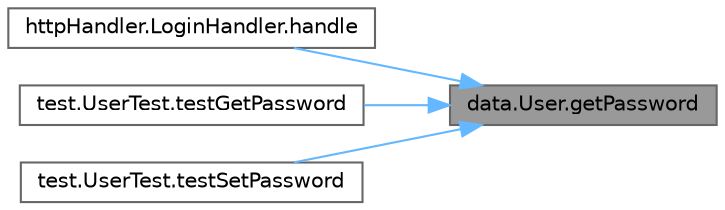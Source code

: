 digraph "data.User.getPassword"
{
 // LATEX_PDF_SIZE
  bgcolor="transparent";
  edge [fontname=Helvetica,fontsize=10,labelfontname=Helvetica,labelfontsize=10];
  node [fontname=Helvetica,fontsize=10,shape=box,height=0.2,width=0.4];
  rankdir="RL";
  Node1 [label="data.User.getPassword",height=0.2,width=0.4,color="gray40", fillcolor="grey60", style="filled", fontcolor="black",tooltip=" "];
  Node1 -> Node2 [dir="back",color="steelblue1",style="solid"];
  Node2 [label="httpHandler.LoginHandler.handle",height=0.2,width=0.4,color="grey40", fillcolor="white", style="filled",URL="$classhttp_handler_1_1_login_handler.html#ad3868b1e62260635daf300f72a529c21",tooltip=" "];
  Node1 -> Node3 [dir="back",color="steelblue1",style="solid"];
  Node3 [label="test.UserTest.testGetPassword",height=0.2,width=0.4,color="grey40", fillcolor="white", style="filled",URL="$classtest_1_1_user_test.html#a5de648e7b84c2bb693c3c44f940bee6f",tooltip=" "];
  Node1 -> Node4 [dir="back",color="steelblue1",style="solid"];
  Node4 [label="test.UserTest.testSetPassword",height=0.2,width=0.4,color="grey40", fillcolor="white", style="filled",URL="$classtest_1_1_user_test.html#a4ebdfbde7935898e4bb020b43ae1f2ce",tooltip=" "];
}
